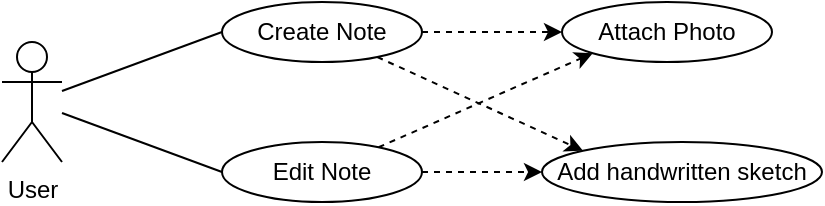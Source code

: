 <mxfile version="14.1.1" type="github">
  <diagram id="GIAdPq7uxsLHTISDpYCu" name="Page-1">
    <mxGraphModel dx="868" dy="482" grid="1" gridSize="10" guides="1" tooltips="1" connect="1" arrows="1" fold="1" page="1" pageScale="1" pageWidth="850" pageHeight="1100" math="0" shadow="0">
      <root>
        <mxCell id="0" />
        <mxCell id="1" parent="0" />
        <mxCell id="HG44vMQYZL6i5QNaDtSO-16" style="edgeStyle=none;rounded=0;orthogonalLoop=1;jettySize=auto;html=1;entryX=0;entryY=0.5;entryDx=0;entryDy=0;endArrow=none;endFill=0;" edge="1" parent="1" source="HG44vMQYZL6i5QNaDtSO-12" target="HG44vMQYZL6i5QNaDtSO-13">
          <mxGeometry relative="1" as="geometry" />
        </mxCell>
        <mxCell id="HG44vMQYZL6i5QNaDtSO-17" style="edgeStyle=none;rounded=0;orthogonalLoop=1;jettySize=auto;html=1;entryX=0;entryY=0.5;entryDx=0;entryDy=0;endArrow=none;endFill=0;" edge="1" parent="1" source="HG44vMQYZL6i5QNaDtSO-12" target="HG44vMQYZL6i5QNaDtSO-14">
          <mxGeometry relative="1" as="geometry" />
        </mxCell>
        <mxCell id="HG44vMQYZL6i5QNaDtSO-12" value="User" style="shape=umlActor;verticalLabelPosition=bottom;verticalAlign=top;html=1;" vertex="1" parent="1">
          <mxGeometry x="90" y="70" width="30" height="60" as="geometry" />
        </mxCell>
        <mxCell id="HG44vMQYZL6i5QNaDtSO-23" style="edgeStyle=none;rounded=0;orthogonalLoop=1;jettySize=auto;html=1;entryX=0;entryY=0;entryDx=0;entryDy=0;dashed=1;" edge="1" parent="1" source="HG44vMQYZL6i5QNaDtSO-13" target="HG44vMQYZL6i5QNaDtSO-20">
          <mxGeometry relative="1" as="geometry" />
        </mxCell>
        <mxCell id="HG44vMQYZL6i5QNaDtSO-27" style="edgeStyle=none;rounded=0;orthogonalLoop=1;jettySize=auto;html=1;dashed=1;startArrow=none;startFill=0;endArrow=classic;endFill=1;" edge="1" parent="1" source="HG44vMQYZL6i5QNaDtSO-13" target="HG44vMQYZL6i5QNaDtSO-18">
          <mxGeometry relative="1" as="geometry" />
        </mxCell>
        <mxCell id="HG44vMQYZL6i5QNaDtSO-13" value="Create Note" style="ellipse;whiteSpace=wrap;html=1;" vertex="1" parent="1">
          <mxGeometry x="200" y="50" width="100" height="30" as="geometry" />
        </mxCell>
        <mxCell id="HG44vMQYZL6i5QNaDtSO-21" style="edgeStyle=none;rounded=0;orthogonalLoop=1;jettySize=auto;html=1;dashed=1;" edge="1" parent="1" source="HG44vMQYZL6i5QNaDtSO-14" target="HG44vMQYZL6i5QNaDtSO-20">
          <mxGeometry relative="1" as="geometry" />
        </mxCell>
        <mxCell id="HG44vMQYZL6i5QNaDtSO-22" style="edgeStyle=none;rounded=0;orthogonalLoop=1;jettySize=auto;html=1;entryX=0;entryY=1;entryDx=0;entryDy=0;dashed=1;" edge="1" parent="1" source="HG44vMQYZL6i5QNaDtSO-14" target="HG44vMQYZL6i5QNaDtSO-18">
          <mxGeometry relative="1" as="geometry" />
        </mxCell>
        <mxCell id="HG44vMQYZL6i5QNaDtSO-14" value="Edit Note" style="ellipse;whiteSpace=wrap;html=1;" vertex="1" parent="1">
          <mxGeometry x="200" y="120" width="100" height="30" as="geometry" />
        </mxCell>
        <mxCell id="HG44vMQYZL6i5QNaDtSO-18" value="Attach Photo" style="ellipse;whiteSpace=wrap;html=1;" vertex="1" parent="1">
          <mxGeometry x="370" y="50" width="105" height="30" as="geometry" />
        </mxCell>
        <mxCell id="HG44vMQYZL6i5QNaDtSO-20" value="Add handwritten sketch" style="ellipse;whiteSpace=wrap;html=1;" vertex="1" parent="1">
          <mxGeometry x="360" y="120" width="140" height="30" as="geometry" />
        </mxCell>
      </root>
    </mxGraphModel>
  </diagram>
</mxfile>

